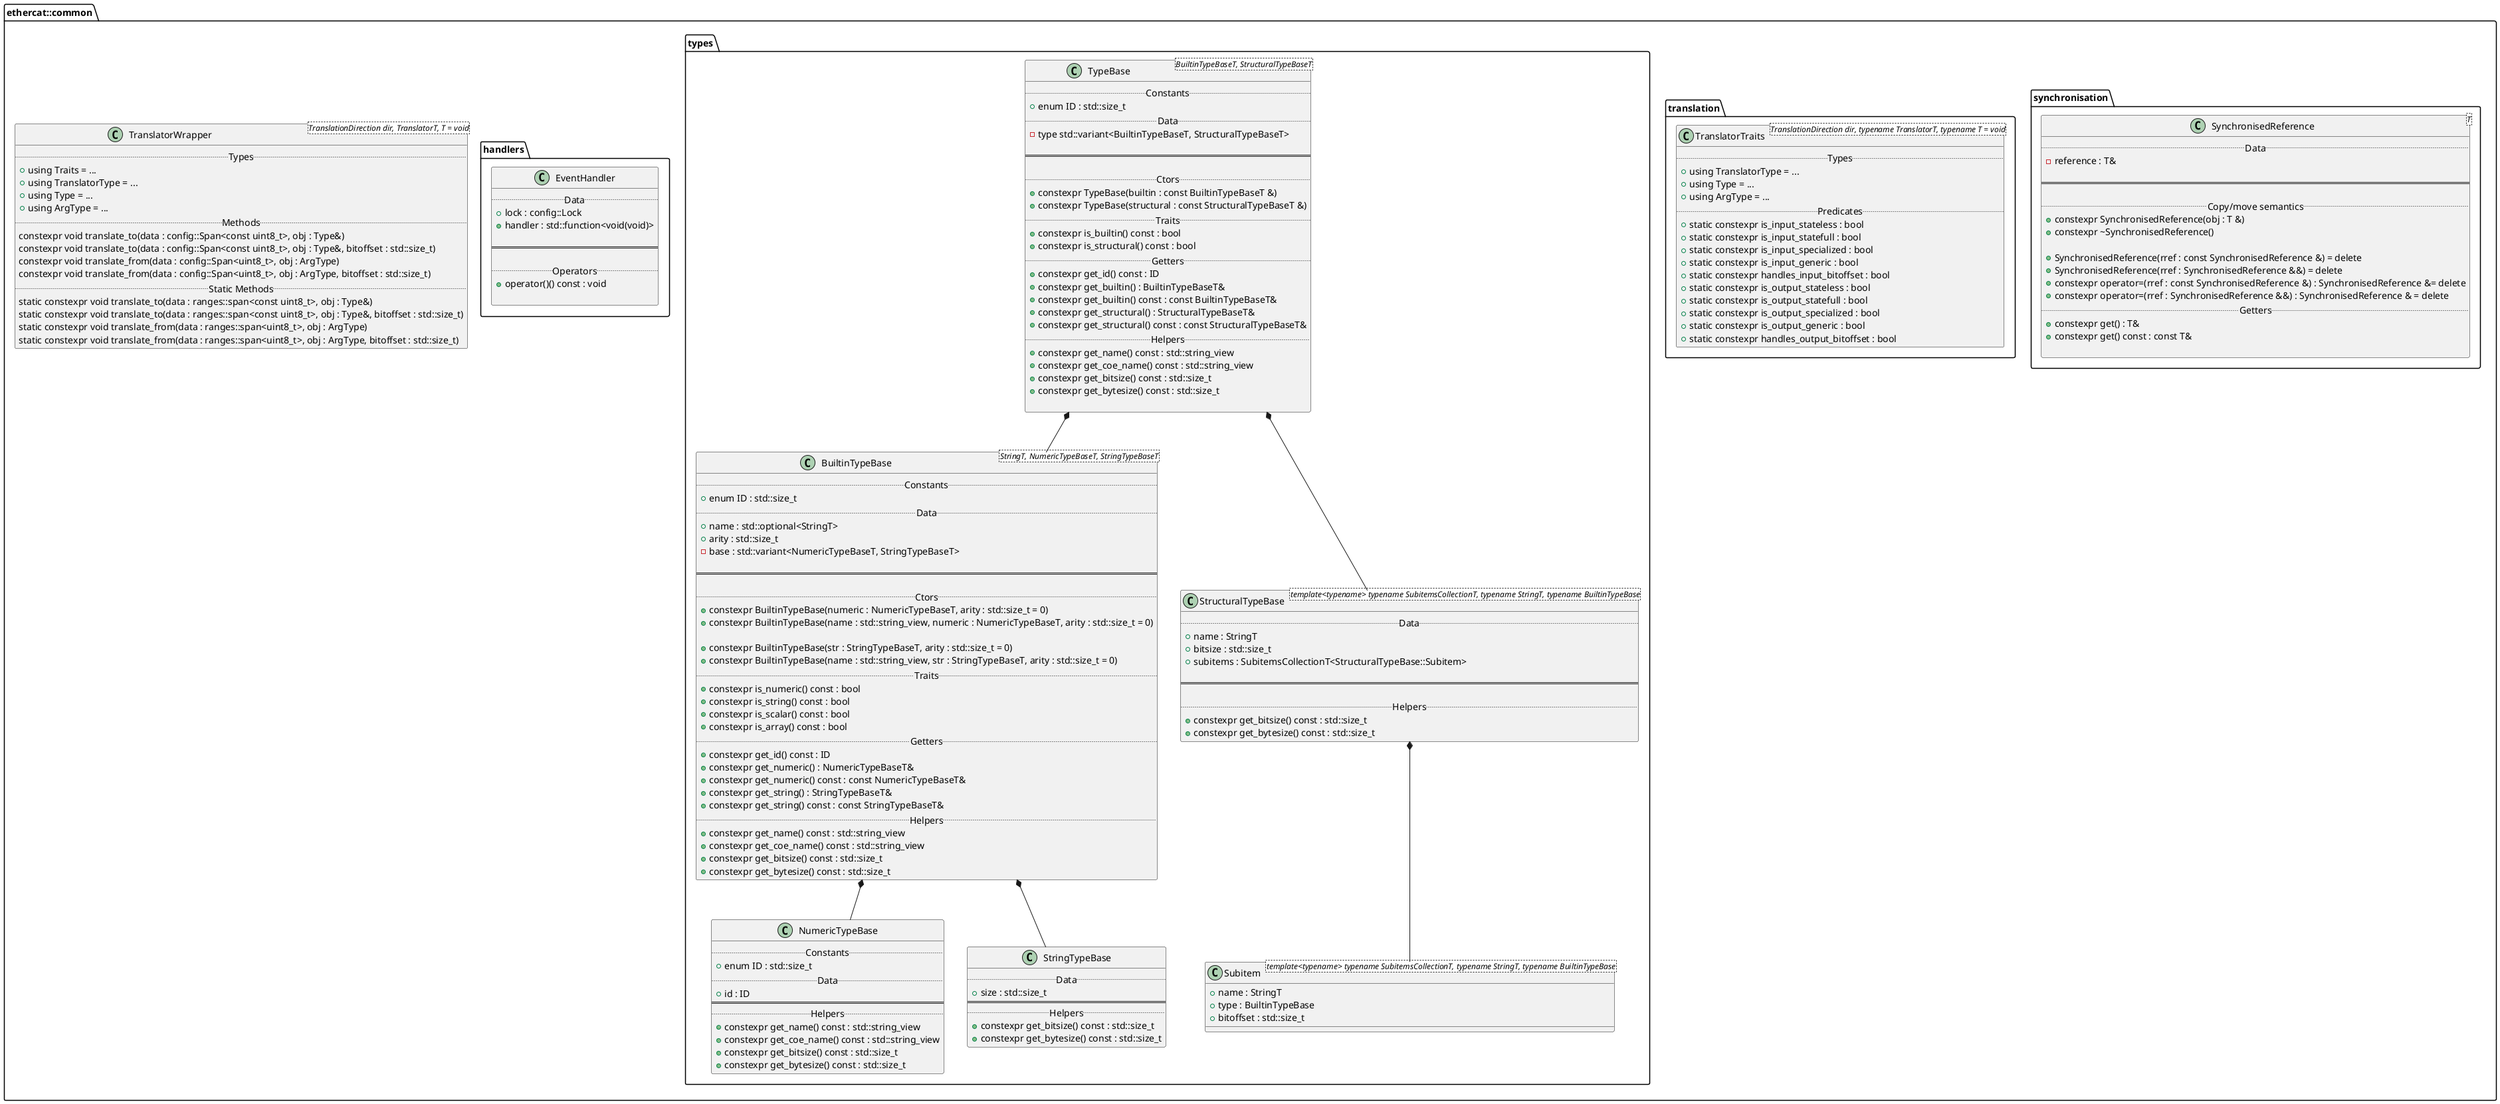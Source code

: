 /'' ==================================================================================================================================
 ' @file       common.plantuml
 ' @author     Krzysztof Pierczyk (krzysztof.pierczyk@gmail.com)
 ' @maintainer Krzysztof Pierczyk (krzysztof.pierczyk@gmail.com)
 ' @date       Monday, 6th June 2022 7:45:16 pm
 ' @modified   Wednesday, 8th June 2022 10:23:19 pm
 ' @project    ethercat-lib
 ' @brief      Class diagram of the library (ethercat::common namespace)
 ' 
 ' 
 ' @copyright Krzysztof Pierczyk © 2022
 ' ================================================================================================================================ '/

/' =========================================================== Document =========================================================== '/

@startuml ethercat-lib(id=common)

/' =========================================================== Namespace ========================================================== '/

namespace ethercat::common {

/' ===================================================== SynchronisedReference ==================================================== '/

namespace synchronisation {

class SynchronisedReference<T> {
.. Data ..
    -reference : T&

==

.. Copy/move semantics ..
    +constexpr SynchronisedReference(obj : T &)
    +constexpr ~SynchronisedReference()

    +SynchronisedReference(rref : const SynchronisedReference &) = delete
    +SynchronisedReference(rref : SynchronisedReference &&) = delete
    +constexpr operator=(rref : const SynchronisedReference &) : SynchronisedReference &= delete
    +constexpr operator=(rref : SynchronisedReference &&) : SynchronisedReference & = delete
.. Getters ..
    +constexpr get() : T&
    +constexpr get() const : const T&
    
}

}

/' ======================================================= TranslatorWrapper ====================================================== '/

namespace translation {

class TranslatorTraits<TranslationDirection dir, typename TranslatorT, typename T = void> {
.. Types ..
    +using TranslatorType = ...
    +using Type = ...
    +using ArgType = ...
.. Predicates ..
    +static constexpr is_input_stateless : bool
    +static constexpr is_input_statefull : bool
    +static constexpr is_input_specialized : bool
    +static constexpr is_input_generic : bool
    +static constexpr handles_input_bitoffset : bool
    +static constexpr is_output_stateless : bool
    +static constexpr is_output_statefull : bool
    +static constexpr is_output_specialized : bool
    +static constexpr is_output_generic : bool
    +static constexpr handles_output_bitoffset : bool
}

}

class TranslatorWrapper<TranslationDirection dir, TranslatorT, T = void> {
.. Types ..
    +using Traits = ...
    +using TranslatorType = ...
    +using Type = ...
    +using ArgType = ...
.. Methods ..
    constexpr void translate_to(data : config::Span<const uint8_t>, obj : Type&)
    constexpr void translate_to(data : config::Span<const uint8_t>, obj : Type&, bitoffset : std::size_t)
    constexpr void translate_from(data : config::Span<uint8_t>, obj : ArgType)
    constexpr void translate_from(data : config::Span<uint8_t>, obj : ArgType, bitoffset : std::size_t)
.. Static Methods ..
    static constexpr void translate_to(data : ranges::span<const uint8_t>, obj : Type&)
    static constexpr void translate_to(data : ranges::span<const uint8_t>, obj : Type&, bitoffset : std::size_t)
    static constexpr void translate_from(data : ranges::span<uint8_t>, obj : ArgType)
    static constexpr void translate_from(data : ranges::span<uint8_t>, obj : ArgType, bitoffset : std::size_t)
}

/' =========================================================== TypeBase =========================================================== '/

namespace types {

' NumericTypeBase class
class NumericTypeBase {
.. Constants ..
    +enum ID : std::size_t
.. Data ..
    +id : ID
==
.. Helpers ..
    +constexpr get_name() const : std::string_view
    +constexpr get_coe_name() const : std::string_view
    +constexpr get_bitsize() const : std::size_t
    +constexpr get_bytesize() const : std::size_t
}

' StringTypeBase class
class StringTypeBase {
.. Data ..
    +size : std::size_t
==
.. Helpers ..
    +constexpr get_bitsize() const : std::size_t
    +constexpr get_bytesize() const : std::size_t
}

' BuiltinTypeBase class
class BuiltinTypeBase<StringT, NumericTypeBaseT, StringTypeBaseT> {
.. Constants ..
    +enum ID : std::size_t
.. Data ..
    +name : std::optional<StringT>
    +arity : std::size_t
    -base : std::variant<NumericTypeBaseT, StringTypeBaseT>

==

.. Ctors ..
    +constexpr BuiltinTypeBase(numeric : NumericTypeBaseT, arity : std::size_t = 0)
    +constexpr BuiltinTypeBase(name : std::string_view, numeric : NumericTypeBaseT, arity : std::size_t = 0)

    +constexpr BuiltinTypeBase(str : StringTypeBaseT, arity : std::size_t = 0)
    +constexpr BuiltinTypeBase(name : std::string_view, str : StringTypeBaseT, arity : std::size_t = 0)
.. Traits ..
    +constexpr is_numeric() const : bool
    +constexpr is_string() const : bool
    +constexpr is_scalar() const : bool
    +constexpr is_array() const : bool
.. Getters ..
    +constexpr get_id() const : ID
    +constexpr get_numeric() : NumericTypeBaseT&
    +constexpr get_numeric() const : const NumericTypeBaseT&
    +constexpr get_string() : StringTypeBaseT&
    +constexpr get_string() const : const StringTypeBaseT&
.. Helpers ..
    +constexpr get_name() const : std::string_view
    +constexpr get_coe_name() const : std::string_view
    +constexpr get_bitsize() const : std::size_t
    +constexpr get_bytesize() const : std::size_t
}

BuiltinTypeBase *-- NumericTypeBase
BuiltinTypeBase *-- StringTypeBase

' StructuralTypeBase::Subitem class
class Subitem<template<typename> typename SubitemsCollectionT, typename StringT, typename BuiltinTypeBase> {
    +name : StringT
    +type : BuiltinTypeBase
    +bitoffset : std::size_t
}

' BuiltinTypeBase class
class StructuralTypeBase<template<typename> typename SubitemsCollectionT, typename StringT, typename BuiltinTypeBase> {
.. Data ..
    +name : StringT
    +bitsize : std::size_t
    +subitems : SubitemsCollectionT<StructuralTypeBase::Subitem>

==

.. Helpers ..
    +constexpr get_bitsize() const : std::size_t
    +constexpr get_bytesize() const : std::size_t
}

StructuralTypeBase *-- Subitem

' TypeBase class
class TypeBase<BuiltinTypeBaseT, StructuralTypeBaseT> {
.. Constants ..
    +enum ID : std::size_t
.. Data ..
    -type std::variant<BuiltinTypeBaseT, StructuralTypeBaseT>

==

.. Ctors ..
    +constexpr TypeBase(builtin : const BuiltinTypeBaseT &)
    +constexpr TypeBase(structural : const StructuralTypeBaseT &)
.. Traits ..
    +constexpr is_builtin() const : bool
    +constexpr is_structural() const : bool
.. Getters ..
    +constexpr get_id() const : ID
    +constexpr get_builtin() : BuiltinTypeBaseT&
    +constexpr get_builtin() const : const BuiltinTypeBaseT&
    +constexpr get_structural() : StructuralTypeBaseT&
    +constexpr get_structural() const : const StructuralTypeBaseT&
.. Helpers ..
    +constexpr get_name() const : std::string_view
    +constexpr get_coe_name() const : std::string_view
    +constexpr get_bitsize() const : std::size_t
    +constexpr get_bytesize() const : std::size_t

}

TypeBase *-- BuiltinTypeBase
TypeBase *-- StructuralTypeBase

}

/' ============================================================ Common ============================================================ '/

namespace handlers {

' EventHandler class
class EventHandler {
.. Data ..
    +lock : config::Lock
    +handler : std::function<void(void)>

==

.. Operators ..
    +operator()() const : void

}

}

/' ================================================================================================================================ '/

}

/' ================================================================================================================================ '/

@enduml
